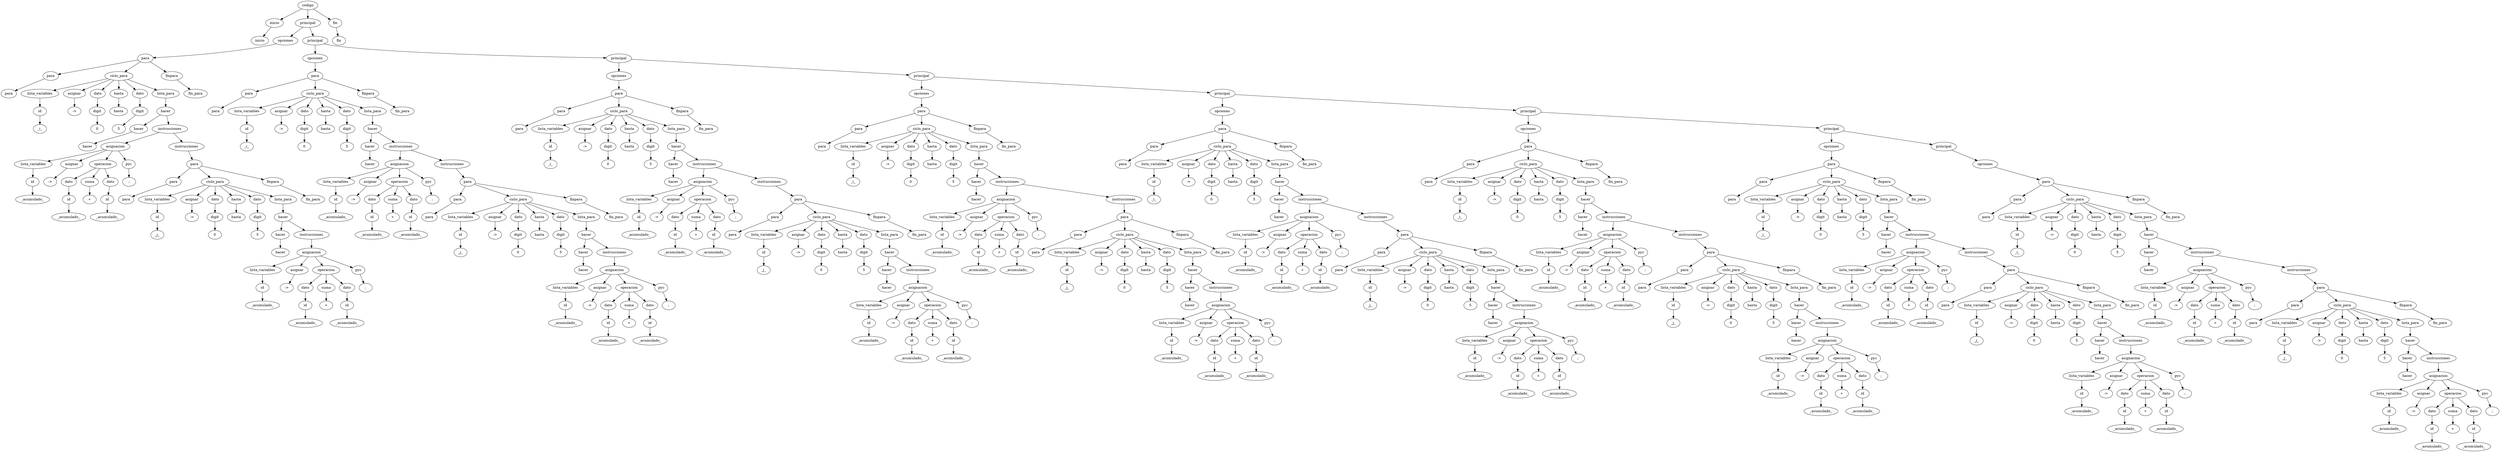 Digraph Arbol_Sintactico{

node0[label = "codigo"];
node0 -> node00
node00[label = "inicio"];
node00c[label = "inicio"];
node00 -> node00c
node0 -> node01
node01[label = "principal"];
node01 -> node010
node010[label = "opciones"];
node010 -> node0100
node0100[label = "para"];
node0100 -> node01000
node01000[label = "para"];
node01000c[label = "para"];
node01000 -> node01000c
node0100 -> node01001
node01001[label = "ciclo_para"];
node01001 -> node010010
node010010[label = "lista_variables"];
node010010 -> node0100100
node0100100[label = "id"];
node0100100c[label = "_i_"];
node0100100 -> node0100100c
node01001 -> node010011
node010011[label = "asignar"];
node010011c[label = "->"];
node010011 -> node010011c
node01001 -> node010012
node010012[label = "dato"];
node010012 -> node0100120
node0100120[label = "digit"];
node0100120c[label = "0"];
node0100120 -> node0100120c
node01001 -> node010013
node010013[label = "hasta"];
node010013c[label = "hasta"];
node010013 -> node010013c
node01001 -> node010014
node010014[label = "dato"];
node010014 -> node0100140
node0100140[label = "digit"];
node0100140c[label = "5"];
node0100140 -> node0100140c
node01001 -> node010015
node010015[label = "lista_para"];
node010015 -> node0100150
node0100150[label = "hacer"];
node0100150 -> node01001500
node01001500[label = "hacer"];
node01001500c[label = "hacer"];
node01001500 -> node01001500c
node0100150 -> node01001501
node01001501[label = "instrucciones"];
node01001501 -> node010015010
node010015010[label = "asignacion"];
node010015010 -> node0100150100
node0100150100[label = "lista_variables"];
node0100150100 -> node01001501000
node01001501000[label = "id"];
node01001501000c[label = "_acumulado_"];
node01001501000 -> node01001501000c
node010015010 -> node0100150101
node0100150101[label = "asignar"];
node0100150101c[label = "->"];
node0100150101 -> node0100150101c
node010015010 -> node0100150102
node0100150102[label = "operacion"];
node0100150102 -> node01001501020
node01001501020[label = "dato"];
node01001501020 -> node010015010200
node010015010200[label = "id"];
node010015010200c[label = "_acumulado_"];
node010015010200 -> node010015010200c
node0100150102 -> node01001501021
node01001501021[label = "suma"];
node01001501021c[label = "+"];
node01001501021 -> node01001501021c
node0100150102 -> node01001501022
node01001501022[label = "dato"];
node01001501022 -> node010015010220
node010015010220[label = "id"];
node010015010220c[label = "_acumulado_"];
node010015010220 -> node010015010220c
node010015010 -> node0100150103
node0100150103[label = "pyc"];
node0100150103c[label = ";"];
node0100150103 -> node0100150103c
node01001501 -> node010015011
node010015011[label = "instrucciones"];
node010015011 -> node0100150110
node0100150110[label = "para"];
node0100150110 -> node01001501100
node01001501100[label = "para"];
node01001501100c[label = "para"];
node01001501100 -> node01001501100c
node0100150110 -> node01001501101
node01001501101[label = "ciclo_para"];
node01001501101 -> node010015011010
node010015011010[label = "lista_variables"];
node010015011010 -> node0100150110100
node0100150110100[label = "id"];
node0100150110100c[label = "_j_"];
node0100150110100 -> node0100150110100c
node01001501101 -> node010015011011
node010015011011[label = "asignar"];
node010015011011c[label = "->"];
node010015011011 -> node010015011011c
node01001501101 -> node010015011012
node010015011012[label = "dato"];
node010015011012 -> node0100150110120
node0100150110120[label = "digit"];
node0100150110120c[label = "0"];
node0100150110120 -> node0100150110120c
node01001501101 -> node010015011013
node010015011013[label = "hasta"];
node010015011013c[label = "hasta"];
node010015011013 -> node010015011013c
node01001501101 -> node010015011014
node010015011014[label = "dato"];
node010015011014 -> node0100150110140
node0100150110140[label = "digit"];
node0100150110140c[label = "5"];
node0100150110140 -> node0100150110140c
node01001501101 -> node010015011015
node010015011015[label = "lista_para"];
node010015011015 -> node0100150110150
node0100150110150[label = "hacer"];
node0100150110150 -> node01001501101500
node01001501101500[label = "hacer"];
node01001501101500c[label = "hacer"];
node01001501101500 -> node01001501101500c
node0100150110150 -> node01001501101501
node01001501101501[label = "instrucciones"];
node01001501101501 -> node010015011015010
node010015011015010[label = "asignacion"];
node010015011015010 -> node0100150110150100
node0100150110150100[label = "lista_variables"];
node0100150110150100 -> node01001501101501000
node01001501101501000[label = "id"];
node01001501101501000c[label = "_acumulado_"];
node01001501101501000 -> node01001501101501000c
node010015011015010 -> node0100150110150101
node0100150110150101[label = "asignar"];
node0100150110150101c[label = "->"];
node0100150110150101 -> node0100150110150101c
node010015011015010 -> node0100150110150102
node0100150110150102[label = "operacion"];
node0100150110150102 -> node01001501101501020
node01001501101501020[label = "dato"];
node01001501101501020 -> node010015011015010200
node010015011015010200[label = "id"];
node010015011015010200c[label = "_acumulado_"];
node010015011015010200 -> node010015011015010200c
node0100150110150102 -> node01001501101501021
node01001501101501021[label = "suma"];
node01001501101501021c[label = "+"];
node01001501101501021 -> node01001501101501021c
node0100150110150102 -> node01001501101501022
node01001501101501022[label = "dato"];
node01001501101501022 -> node010015011015010220
node010015011015010220[label = "id"];
node010015011015010220c[label = "_acumulado_"];
node010015011015010220 -> node010015011015010220c
node010015011015010 -> node0100150110150103
node0100150110150103[label = "pyc"];
node0100150110150103c[label = ";"];
node0100150110150103 -> node0100150110150103c
node0100150110 -> node01001501102
node01001501102[label = "finpara"];
node01001501102c[label = "fin_para"];
node01001501102 -> node01001501102c
node0100 -> node01002
node01002[label = "finpara"];
node01002c[label = "fin_para"];
node01002 -> node01002c
node01 -> node011
node011[label = "principal"];
node011 -> node0110
node0110[label = "opciones"];
node0110 -> node01100
node01100[label = "para"];
node01100 -> node011000
node011000[label = "para"];
node011000c[label = "para"];
node011000 -> node011000c
node01100 -> node011001
node011001[label = "ciclo_para"];
node011001 -> node0110010
node0110010[label = "lista_variables"];
node0110010 -> node01100100
node01100100[label = "id"];
node01100100c[label = "_i_"];
node01100100 -> node01100100c
node011001 -> node0110011
node0110011[label = "asignar"];
node0110011c[label = "->"];
node0110011 -> node0110011c
node011001 -> node0110012
node0110012[label = "dato"];
node0110012 -> node01100120
node01100120[label = "digit"];
node01100120c[label = "0"];
node01100120 -> node01100120c
node011001 -> node0110013
node0110013[label = "hasta"];
node0110013c[label = "hasta"];
node0110013 -> node0110013c
node011001 -> node0110014
node0110014[label = "dato"];
node0110014 -> node01100140
node01100140[label = "digit"];
node01100140c[label = "5"];
node01100140 -> node01100140c
node011001 -> node0110015
node0110015[label = "lista_para"];
node0110015 -> node01100150
node01100150[label = "hacer"];
node01100150 -> node011001500
node011001500[label = "hacer"];
node011001500c[label = "hacer"];
node011001500 -> node011001500c
node01100150 -> node011001501
node011001501[label = "instrucciones"];
node011001501 -> node0110015010
node0110015010[label = "asignacion"];
node0110015010 -> node01100150100
node01100150100[label = "lista_variables"];
node01100150100 -> node011001501000
node011001501000[label = "id"];
node011001501000c[label = "_acumulado_"];
node011001501000 -> node011001501000c
node0110015010 -> node01100150101
node01100150101[label = "asignar"];
node01100150101c[label = "->"];
node01100150101 -> node01100150101c
node0110015010 -> node01100150102
node01100150102[label = "operacion"];
node01100150102 -> node011001501020
node011001501020[label = "dato"];
node011001501020 -> node0110015010200
node0110015010200[label = "id"];
node0110015010200c[label = "_acumulado_"];
node0110015010200 -> node0110015010200c
node01100150102 -> node011001501021
node011001501021[label = "suma"];
node011001501021c[label = "+"];
node011001501021 -> node011001501021c
node01100150102 -> node011001501022
node011001501022[label = "dato"];
node011001501022 -> node0110015010220
node0110015010220[label = "id"];
node0110015010220c[label = "_acumulado_"];
node0110015010220 -> node0110015010220c
node0110015010 -> node01100150103
node01100150103[label = "pyc"];
node01100150103c[label = ";"];
node01100150103 -> node01100150103c
node011001501 -> node0110015011
node0110015011[label = "instrucciones"];
node0110015011 -> node01100150110
node01100150110[label = "para"];
node01100150110 -> node011001501100
node011001501100[label = "para"];
node011001501100c[label = "para"];
node011001501100 -> node011001501100c
node01100150110 -> node011001501101
node011001501101[label = "ciclo_para"];
node011001501101 -> node0110015011010
node0110015011010[label = "lista_variables"];
node0110015011010 -> node01100150110100
node01100150110100[label = "id"];
node01100150110100c[label = "_j_"];
node01100150110100 -> node01100150110100c
node011001501101 -> node0110015011011
node0110015011011[label = "asignar"];
node0110015011011c[label = "->"];
node0110015011011 -> node0110015011011c
node011001501101 -> node0110015011012
node0110015011012[label = "dato"];
node0110015011012 -> node01100150110120
node01100150110120[label = "digit"];
node01100150110120c[label = "0"];
node01100150110120 -> node01100150110120c
node011001501101 -> node0110015011013
node0110015011013[label = "hasta"];
node0110015011013c[label = "hasta"];
node0110015011013 -> node0110015011013c
node011001501101 -> node0110015011014
node0110015011014[label = "dato"];
node0110015011014 -> node01100150110140
node01100150110140[label = "digit"];
node01100150110140c[label = "5"];
node01100150110140 -> node01100150110140c
node011001501101 -> node0110015011015
node0110015011015[label = "lista_para"];
node0110015011015 -> node01100150110150
node01100150110150[label = "hacer"];
node01100150110150 -> node011001501101500
node011001501101500[label = "hacer"];
node011001501101500c[label = "hacer"];
node011001501101500 -> node011001501101500c
node01100150110150 -> node011001501101501
node011001501101501[label = "instrucciones"];
node011001501101501 -> node0110015011015010
node0110015011015010[label = "asignacion"];
node0110015011015010 -> node01100150110150100
node01100150110150100[label = "lista_variables"];
node01100150110150100 -> node011001501101501000
node011001501101501000[label = "id"];
node011001501101501000c[label = "_acumulado_"];
node011001501101501000 -> node011001501101501000c
node0110015011015010 -> node01100150110150101
node01100150110150101[label = "asignar"];
node01100150110150101c[label = "->"];
node01100150110150101 -> node01100150110150101c
node0110015011015010 -> node01100150110150102
node01100150110150102[label = "operacion"];
node01100150110150102 -> node011001501101501020
node011001501101501020[label = "dato"];
node011001501101501020 -> node0110015011015010200
node0110015011015010200[label = "id"];
node0110015011015010200c[label = "_acumulado_"];
node0110015011015010200 -> node0110015011015010200c
node01100150110150102 -> node011001501101501021
node011001501101501021[label = "suma"];
node011001501101501021c[label = "+"];
node011001501101501021 -> node011001501101501021c
node01100150110150102 -> node011001501101501022
node011001501101501022[label = "dato"];
node011001501101501022 -> node0110015011015010220
node0110015011015010220[label = "id"];
node0110015011015010220c[label = "_acumulado_"];
node0110015011015010220 -> node0110015011015010220c
node0110015011015010 -> node01100150110150103
node01100150110150103[label = "pyc"];
node01100150110150103c[label = ";"];
node01100150110150103 -> node01100150110150103c
node01100150110 -> node011001501102
node011001501102[label = "finpara"];
node011001501102c[label = "fin_para"];
node011001501102 -> node011001501102c
node01100 -> node011002
node011002[label = "finpara"];
node011002c[label = "fin_para"];
node011002 -> node011002c
node011 -> node0111
node0111[label = "principal"];
node0111 -> node01110
node01110[label = "opciones"];
node01110 -> node011100
node011100[label = "para"];
node011100 -> node0111000
node0111000[label = "para"];
node0111000c[label = "para"];
node0111000 -> node0111000c
node011100 -> node0111001
node0111001[label = "ciclo_para"];
node0111001 -> node01110010
node01110010[label = "lista_variables"];
node01110010 -> node011100100
node011100100[label = "id"];
node011100100c[label = "_i_"];
node011100100 -> node011100100c
node0111001 -> node01110011
node01110011[label = "asignar"];
node01110011c[label = "->"];
node01110011 -> node01110011c
node0111001 -> node01110012
node01110012[label = "dato"];
node01110012 -> node011100120
node011100120[label = "digit"];
node011100120c[label = "0"];
node011100120 -> node011100120c
node0111001 -> node01110013
node01110013[label = "hasta"];
node01110013c[label = "hasta"];
node01110013 -> node01110013c
node0111001 -> node01110014
node01110014[label = "dato"];
node01110014 -> node011100140
node011100140[label = "digit"];
node011100140c[label = "5"];
node011100140 -> node011100140c
node0111001 -> node01110015
node01110015[label = "lista_para"];
node01110015 -> node011100150
node011100150[label = "hacer"];
node011100150 -> node0111001500
node0111001500[label = "hacer"];
node0111001500c[label = "hacer"];
node0111001500 -> node0111001500c
node011100150 -> node0111001501
node0111001501[label = "instrucciones"];
node0111001501 -> node01110015010
node01110015010[label = "asignacion"];
node01110015010 -> node011100150100
node011100150100[label = "lista_variables"];
node011100150100 -> node0111001501000
node0111001501000[label = "id"];
node0111001501000c[label = "_acumulado_"];
node0111001501000 -> node0111001501000c
node01110015010 -> node011100150101
node011100150101[label = "asignar"];
node011100150101c[label = "->"];
node011100150101 -> node011100150101c
node01110015010 -> node011100150102
node011100150102[label = "operacion"];
node011100150102 -> node0111001501020
node0111001501020[label = "dato"];
node0111001501020 -> node01110015010200
node01110015010200[label = "id"];
node01110015010200c[label = "_acumulado_"];
node01110015010200 -> node01110015010200c
node011100150102 -> node0111001501021
node0111001501021[label = "suma"];
node0111001501021c[label = "+"];
node0111001501021 -> node0111001501021c
node011100150102 -> node0111001501022
node0111001501022[label = "dato"];
node0111001501022 -> node01110015010220
node01110015010220[label = "id"];
node01110015010220c[label = "_acumulado_"];
node01110015010220 -> node01110015010220c
node01110015010 -> node011100150103
node011100150103[label = "pyc"];
node011100150103c[label = ";"];
node011100150103 -> node011100150103c
node0111001501 -> node01110015011
node01110015011[label = "instrucciones"];
node01110015011 -> node011100150110
node011100150110[label = "para"];
node011100150110 -> node0111001501100
node0111001501100[label = "para"];
node0111001501100c[label = "para"];
node0111001501100 -> node0111001501100c
node011100150110 -> node0111001501101
node0111001501101[label = "ciclo_para"];
node0111001501101 -> node01110015011010
node01110015011010[label = "lista_variables"];
node01110015011010 -> node011100150110100
node011100150110100[label = "id"];
node011100150110100c[label = "_j_"];
node011100150110100 -> node011100150110100c
node0111001501101 -> node01110015011011
node01110015011011[label = "asignar"];
node01110015011011c[label = "->"];
node01110015011011 -> node01110015011011c
node0111001501101 -> node01110015011012
node01110015011012[label = "dato"];
node01110015011012 -> node011100150110120
node011100150110120[label = "digit"];
node011100150110120c[label = "0"];
node011100150110120 -> node011100150110120c
node0111001501101 -> node01110015011013
node01110015011013[label = "hasta"];
node01110015011013c[label = "hasta"];
node01110015011013 -> node01110015011013c
node0111001501101 -> node01110015011014
node01110015011014[label = "dato"];
node01110015011014 -> node011100150110140
node011100150110140[label = "digit"];
node011100150110140c[label = "5"];
node011100150110140 -> node011100150110140c
node0111001501101 -> node01110015011015
node01110015011015[label = "lista_para"];
node01110015011015 -> node011100150110150
node011100150110150[label = "hacer"];
node011100150110150 -> node0111001501101500
node0111001501101500[label = "hacer"];
node0111001501101500c[label = "hacer"];
node0111001501101500 -> node0111001501101500c
node011100150110150 -> node0111001501101501
node0111001501101501[label = "instrucciones"];
node0111001501101501 -> node01110015011015010
node01110015011015010[label = "asignacion"];
node01110015011015010 -> node011100150110150100
node011100150110150100[label = "lista_variables"];
node011100150110150100 -> node0111001501101501000
node0111001501101501000[label = "id"];
node0111001501101501000c[label = "_acumulado_"];
node0111001501101501000 -> node0111001501101501000c
node01110015011015010 -> node011100150110150101
node011100150110150101[label = "asignar"];
node011100150110150101c[label = "->"];
node011100150110150101 -> node011100150110150101c
node01110015011015010 -> node011100150110150102
node011100150110150102[label = "operacion"];
node011100150110150102 -> node0111001501101501020
node0111001501101501020[label = "dato"];
node0111001501101501020 -> node01110015011015010200
node01110015011015010200[label = "id"];
node01110015011015010200c[label = "_acumulado_"];
node01110015011015010200 -> node01110015011015010200c
node011100150110150102 -> node0111001501101501021
node0111001501101501021[label = "suma"];
node0111001501101501021c[label = "+"];
node0111001501101501021 -> node0111001501101501021c
node011100150110150102 -> node0111001501101501022
node0111001501101501022[label = "dato"];
node0111001501101501022 -> node01110015011015010220
node01110015011015010220[label = "id"];
node01110015011015010220c[label = "_acumulado_"];
node01110015011015010220 -> node01110015011015010220c
node01110015011015010 -> node011100150110150103
node011100150110150103[label = "pyc"];
node011100150110150103c[label = ";"];
node011100150110150103 -> node011100150110150103c
node011100150110 -> node0111001501102
node0111001501102[label = "finpara"];
node0111001501102c[label = "fin_para"];
node0111001501102 -> node0111001501102c
node011100 -> node0111002
node0111002[label = "finpara"];
node0111002c[label = "fin_para"];
node0111002 -> node0111002c
node0111 -> node01111
node01111[label = "principal"];
node01111 -> node011110
node011110[label = "opciones"];
node011110 -> node0111100
node0111100[label = "para"];
node0111100 -> node01111000
node01111000[label = "para"];
node01111000c[label = "para"];
node01111000 -> node01111000c
node0111100 -> node01111001
node01111001[label = "ciclo_para"];
node01111001 -> node011110010
node011110010[label = "lista_variables"];
node011110010 -> node0111100100
node0111100100[label = "id"];
node0111100100c[label = "_i_"];
node0111100100 -> node0111100100c
node01111001 -> node011110011
node011110011[label = "asignar"];
node011110011c[label = "->"];
node011110011 -> node011110011c
node01111001 -> node011110012
node011110012[label = "dato"];
node011110012 -> node0111100120
node0111100120[label = "digit"];
node0111100120c[label = "0"];
node0111100120 -> node0111100120c
node01111001 -> node011110013
node011110013[label = "hasta"];
node011110013c[label = "hasta"];
node011110013 -> node011110013c
node01111001 -> node011110014
node011110014[label = "dato"];
node011110014 -> node0111100140
node0111100140[label = "digit"];
node0111100140c[label = "5"];
node0111100140 -> node0111100140c
node01111001 -> node011110015
node011110015[label = "lista_para"];
node011110015 -> node0111100150
node0111100150[label = "hacer"];
node0111100150 -> node01111001500
node01111001500[label = "hacer"];
node01111001500c[label = "hacer"];
node01111001500 -> node01111001500c
node0111100150 -> node01111001501
node01111001501[label = "instrucciones"];
node01111001501 -> node011110015010
node011110015010[label = "asignacion"];
node011110015010 -> node0111100150100
node0111100150100[label = "lista_variables"];
node0111100150100 -> node01111001501000
node01111001501000[label = "id"];
node01111001501000c[label = "_acumulado_"];
node01111001501000 -> node01111001501000c
node011110015010 -> node0111100150101
node0111100150101[label = "asignar"];
node0111100150101c[label = "->"];
node0111100150101 -> node0111100150101c
node011110015010 -> node0111100150102
node0111100150102[label = "operacion"];
node0111100150102 -> node01111001501020
node01111001501020[label = "dato"];
node01111001501020 -> node011110015010200
node011110015010200[label = "id"];
node011110015010200c[label = "_acumulado_"];
node011110015010200 -> node011110015010200c
node0111100150102 -> node01111001501021
node01111001501021[label = "suma"];
node01111001501021c[label = "+"];
node01111001501021 -> node01111001501021c
node0111100150102 -> node01111001501022
node01111001501022[label = "dato"];
node01111001501022 -> node011110015010220
node011110015010220[label = "id"];
node011110015010220c[label = "_acumulado_"];
node011110015010220 -> node011110015010220c
node011110015010 -> node0111100150103
node0111100150103[label = "pyc"];
node0111100150103c[label = ";"];
node0111100150103 -> node0111100150103c
node01111001501 -> node011110015011
node011110015011[label = "instrucciones"];
node011110015011 -> node0111100150110
node0111100150110[label = "para"];
node0111100150110 -> node01111001501100
node01111001501100[label = "para"];
node01111001501100c[label = "para"];
node01111001501100 -> node01111001501100c
node0111100150110 -> node01111001501101
node01111001501101[label = "ciclo_para"];
node01111001501101 -> node011110015011010
node011110015011010[label = "lista_variables"];
node011110015011010 -> node0111100150110100
node0111100150110100[label = "id"];
node0111100150110100c[label = "_j_"];
node0111100150110100 -> node0111100150110100c
node01111001501101 -> node011110015011011
node011110015011011[label = "asignar"];
node011110015011011c[label = "->"];
node011110015011011 -> node011110015011011c
node01111001501101 -> node011110015011012
node011110015011012[label = "dato"];
node011110015011012 -> node0111100150110120
node0111100150110120[label = "digit"];
node0111100150110120c[label = "0"];
node0111100150110120 -> node0111100150110120c
node01111001501101 -> node011110015011013
node011110015011013[label = "hasta"];
node011110015011013c[label = "hasta"];
node011110015011013 -> node011110015011013c
node01111001501101 -> node011110015011014
node011110015011014[label = "dato"];
node011110015011014 -> node0111100150110140
node0111100150110140[label = "digit"];
node0111100150110140c[label = "5"];
node0111100150110140 -> node0111100150110140c
node01111001501101 -> node011110015011015
node011110015011015[label = "lista_para"];
node011110015011015 -> node0111100150110150
node0111100150110150[label = "hacer"];
node0111100150110150 -> node01111001501101500
node01111001501101500[label = "hacer"];
node01111001501101500c[label = "hacer"];
node01111001501101500 -> node01111001501101500c
node0111100150110150 -> node01111001501101501
node01111001501101501[label = "instrucciones"];
node01111001501101501 -> node011110015011015010
node011110015011015010[label = "asignacion"];
node011110015011015010 -> node0111100150110150100
node0111100150110150100[label = "lista_variables"];
node0111100150110150100 -> node01111001501101501000
node01111001501101501000[label = "id"];
node01111001501101501000c[label = "_acumulado_"];
node01111001501101501000 -> node01111001501101501000c
node011110015011015010 -> node0111100150110150101
node0111100150110150101[label = "asignar"];
node0111100150110150101c[label = "->"];
node0111100150110150101 -> node0111100150110150101c
node011110015011015010 -> node0111100150110150102
node0111100150110150102[label = "operacion"];
node0111100150110150102 -> node01111001501101501020
node01111001501101501020[label = "dato"];
node01111001501101501020 -> node011110015011015010200
node011110015011015010200[label = "id"];
node011110015011015010200c[label = "_acumulado_"];
node011110015011015010200 -> node011110015011015010200c
node0111100150110150102 -> node01111001501101501021
node01111001501101501021[label = "suma"];
node01111001501101501021c[label = "+"];
node01111001501101501021 -> node01111001501101501021c
node0111100150110150102 -> node01111001501101501022
node01111001501101501022[label = "dato"];
node01111001501101501022 -> node011110015011015010220
node011110015011015010220[label = "id"];
node011110015011015010220c[label = "_acumulado_"];
node011110015011015010220 -> node011110015011015010220c
node011110015011015010 -> node0111100150110150103
node0111100150110150103[label = "pyc"];
node0111100150110150103c[label = ";"];
node0111100150110150103 -> node0111100150110150103c
node0111100150110 -> node01111001501102
node01111001501102[label = "finpara"];
node01111001501102c[label = "fin_para"];
node01111001501102 -> node01111001501102c
node0111100 -> node01111002
node01111002[label = "finpara"];
node01111002c[label = "fin_para"];
node01111002 -> node01111002c
node01111 -> node011111
node011111[label = "principal"];
node011111 -> node0111110
node0111110[label = "opciones"];
node0111110 -> node01111100
node01111100[label = "para"];
node01111100 -> node011111000
node011111000[label = "para"];
node011111000c[label = "para"];
node011111000 -> node011111000c
node01111100 -> node011111001
node011111001[label = "ciclo_para"];
node011111001 -> node0111110010
node0111110010[label = "lista_variables"];
node0111110010 -> node01111100100
node01111100100[label = "id"];
node01111100100c[label = "_i_"];
node01111100100 -> node01111100100c
node011111001 -> node0111110011
node0111110011[label = "asignar"];
node0111110011c[label = "->"];
node0111110011 -> node0111110011c
node011111001 -> node0111110012
node0111110012[label = "dato"];
node0111110012 -> node01111100120
node01111100120[label = "digit"];
node01111100120c[label = "0"];
node01111100120 -> node01111100120c
node011111001 -> node0111110013
node0111110013[label = "hasta"];
node0111110013c[label = "hasta"];
node0111110013 -> node0111110013c
node011111001 -> node0111110014
node0111110014[label = "dato"];
node0111110014 -> node01111100140
node01111100140[label = "digit"];
node01111100140c[label = "5"];
node01111100140 -> node01111100140c
node011111001 -> node0111110015
node0111110015[label = "lista_para"];
node0111110015 -> node01111100150
node01111100150[label = "hacer"];
node01111100150 -> node011111001500
node011111001500[label = "hacer"];
node011111001500c[label = "hacer"];
node011111001500 -> node011111001500c
node01111100150 -> node011111001501
node011111001501[label = "instrucciones"];
node011111001501 -> node0111110015010
node0111110015010[label = "asignacion"];
node0111110015010 -> node01111100150100
node01111100150100[label = "lista_variables"];
node01111100150100 -> node011111001501000
node011111001501000[label = "id"];
node011111001501000c[label = "_acumulado_"];
node011111001501000 -> node011111001501000c
node0111110015010 -> node01111100150101
node01111100150101[label = "asignar"];
node01111100150101c[label = "->"];
node01111100150101 -> node01111100150101c
node0111110015010 -> node01111100150102
node01111100150102[label = "operacion"];
node01111100150102 -> node011111001501020
node011111001501020[label = "dato"];
node011111001501020 -> node0111110015010200
node0111110015010200[label = "id"];
node0111110015010200c[label = "_acumulado_"];
node0111110015010200 -> node0111110015010200c
node01111100150102 -> node011111001501021
node011111001501021[label = "suma"];
node011111001501021c[label = "+"];
node011111001501021 -> node011111001501021c
node01111100150102 -> node011111001501022
node011111001501022[label = "dato"];
node011111001501022 -> node0111110015010220
node0111110015010220[label = "id"];
node0111110015010220c[label = "_acumulado_"];
node0111110015010220 -> node0111110015010220c
node0111110015010 -> node01111100150103
node01111100150103[label = "pyc"];
node01111100150103c[label = ";"];
node01111100150103 -> node01111100150103c
node011111001501 -> node0111110015011
node0111110015011[label = "instrucciones"];
node0111110015011 -> node01111100150110
node01111100150110[label = "para"];
node01111100150110 -> node011111001501100
node011111001501100[label = "para"];
node011111001501100c[label = "para"];
node011111001501100 -> node011111001501100c
node01111100150110 -> node011111001501101
node011111001501101[label = "ciclo_para"];
node011111001501101 -> node0111110015011010
node0111110015011010[label = "lista_variables"];
node0111110015011010 -> node01111100150110100
node01111100150110100[label = "id"];
node01111100150110100c[label = "_j_"];
node01111100150110100 -> node01111100150110100c
node011111001501101 -> node0111110015011011
node0111110015011011[label = "asignar"];
node0111110015011011c[label = "->"];
node0111110015011011 -> node0111110015011011c
node011111001501101 -> node0111110015011012
node0111110015011012[label = "dato"];
node0111110015011012 -> node01111100150110120
node01111100150110120[label = "digit"];
node01111100150110120c[label = "0"];
node01111100150110120 -> node01111100150110120c
node011111001501101 -> node0111110015011013
node0111110015011013[label = "hasta"];
node0111110015011013c[label = "hasta"];
node0111110015011013 -> node0111110015011013c
node011111001501101 -> node0111110015011014
node0111110015011014[label = "dato"];
node0111110015011014 -> node01111100150110140
node01111100150110140[label = "digit"];
node01111100150110140c[label = "5"];
node01111100150110140 -> node01111100150110140c
node011111001501101 -> node0111110015011015
node0111110015011015[label = "lista_para"];
node0111110015011015 -> node01111100150110150
node01111100150110150[label = "hacer"];
node01111100150110150 -> node011111001501101500
node011111001501101500[label = "hacer"];
node011111001501101500c[label = "hacer"];
node011111001501101500 -> node011111001501101500c
node01111100150110150 -> node011111001501101501
node011111001501101501[label = "instrucciones"];
node011111001501101501 -> node0111110015011015010
node0111110015011015010[label = "asignacion"];
node0111110015011015010 -> node01111100150110150100
node01111100150110150100[label = "lista_variables"];
node01111100150110150100 -> node011111001501101501000
node011111001501101501000[label = "id"];
node011111001501101501000c[label = "_acumulado_"];
node011111001501101501000 -> node011111001501101501000c
node0111110015011015010 -> node01111100150110150101
node01111100150110150101[label = "asignar"];
node01111100150110150101c[label = "->"];
node01111100150110150101 -> node01111100150110150101c
node0111110015011015010 -> node01111100150110150102
node01111100150110150102[label = "operacion"];
node01111100150110150102 -> node011111001501101501020
node011111001501101501020[label = "dato"];
node011111001501101501020 -> node0111110015011015010200
node0111110015011015010200[label = "id"];
node0111110015011015010200c[label = "_acumulado_"];
node0111110015011015010200 -> node0111110015011015010200c
node01111100150110150102 -> node011111001501101501021
node011111001501101501021[label = "suma"];
node011111001501101501021c[label = "+"];
node011111001501101501021 -> node011111001501101501021c
node01111100150110150102 -> node011111001501101501022
node011111001501101501022[label = "dato"];
node011111001501101501022 -> node0111110015011015010220
node0111110015011015010220[label = "id"];
node0111110015011015010220c[label = "_acumulado_"];
node0111110015011015010220 -> node0111110015011015010220c
node0111110015011015010 -> node01111100150110150103
node01111100150110150103[label = "pyc"];
node01111100150110150103c[label = ";"];
node01111100150110150103 -> node01111100150110150103c
node01111100150110 -> node011111001501102
node011111001501102[label = "finpara"];
node011111001501102c[label = "fin_para"];
node011111001501102 -> node011111001501102c
node01111100 -> node011111002
node011111002[label = "finpara"];
node011111002c[label = "fin_para"];
node011111002 -> node011111002c
node011111 -> node0111111
node0111111[label = "principal"];
node0111111 -> node01111110
node01111110[label = "opciones"];
node01111110 -> node011111100
node011111100[label = "para"];
node011111100 -> node0111111000
node0111111000[label = "para"];
node0111111000c[label = "para"];
node0111111000 -> node0111111000c
node011111100 -> node0111111001
node0111111001[label = "ciclo_para"];
node0111111001 -> node01111110010
node01111110010[label = "lista_variables"];
node01111110010 -> node011111100100
node011111100100[label = "id"];
node011111100100c[label = "_i_"];
node011111100100 -> node011111100100c
node0111111001 -> node01111110011
node01111110011[label = "asignar"];
node01111110011c[label = "->"];
node01111110011 -> node01111110011c
node0111111001 -> node01111110012
node01111110012[label = "dato"];
node01111110012 -> node011111100120
node011111100120[label = "digit"];
node011111100120c[label = "0"];
node011111100120 -> node011111100120c
node0111111001 -> node01111110013
node01111110013[label = "hasta"];
node01111110013c[label = "hasta"];
node01111110013 -> node01111110013c
node0111111001 -> node01111110014
node01111110014[label = "dato"];
node01111110014 -> node011111100140
node011111100140[label = "digit"];
node011111100140c[label = "5"];
node011111100140 -> node011111100140c
node0111111001 -> node01111110015
node01111110015[label = "lista_para"];
node01111110015 -> node011111100150
node011111100150[label = "hacer"];
node011111100150 -> node0111111001500
node0111111001500[label = "hacer"];
node0111111001500c[label = "hacer"];
node0111111001500 -> node0111111001500c
node011111100150 -> node0111111001501
node0111111001501[label = "instrucciones"];
node0111111001501 -> node01111110015010
node01111110015010[label = "asignacion"];
node01111110015010 -> node011111100150100
node011111100150100[label = "lista_variables"];
node011111100150100 -> node0111111001501000
node0111111001501000[label = "id"];
node0111111001501000c[label = "_acumulado_"];
node0111111001501000 -> node0111111001501000c
node01111110015010 -> node011111100150101
node011111100150101[label = "asignar"];
node011111100150101c[label = "->"];
node011111100150101 -> node011111100150101c
node01111110015010 -> node011111100150102
node011111100150102[label = "operacion"];
node011111100150102 -> node0111111001501020
node0111111001501020[label = "dato"];
node0111111001501020 -> node01111110015010200
node01111110015010200[label = "id"];
node01111110015010200c[label = "_acumulado_"];
node01111110015010200 -> node01111110015010200c
node011111100150102 -> node0111111001501021
node0111111001501021[label = "suma"];
node0111111001501021c[label = "+"];
node0111111001501021 -> node0111111001501021c
node011111100150102 -> node0111111001501022
node0111111001501022[label = "dato"];
node0111111001501022 -> node01111110015010220
node01111110015010220[label = "id"];
node01111110015010220c[label = "_acumulado_"];
node01111110015010220 -> node01111110015010220c
node01111110015010 -> node011111100150103
node011111100150103[label = "pyc"];
node011111100150103c[label = ";"];
node011111100150103 -> node011111100150103c
node0111111001501 -> node01111110015011
node01111110015011[label = "instrucciones"];
node01111110015011 -> node011111100150110
node011111100150110[label = "para"];
node011111100150110 -> node0111111001501100
node0111111001501100[label = "para"];
node0111111001501100c[label = "para"];
node0111111001501100 -> node0111111001501100c
node011111100150110 -> node0111111001501101
node0111111001501101[label = "ciclo_para"];
node0111111001501101 -> node01111110015011010
node01111110015011010[label = "lista_variables"];
node01111110015011010 -> node011111100150110100
node011111100150110100[label = "id"];
node011111100150110100c[label = "_j_"];
node011111100150110100 -> node011111100150110100c
node0111111001501101 -> node01111110015011011
node01111110015011011[label = "asignar"];
node01111110015011011c[label = "->"];
node01111110015011011 -> node01111110015011011c
node0111111001501101 -> node01111110015011012
node01111110015011012[label = "dato"];
node01111110015011012 -> node011111100150110120
node011111100150110120[label = "digit"];
node011111100150110120c[label = "0"];
node011111100150110120 -> node011111100150110120c
node0111111001501101 -> node01111110015011013
node01111110015011013[label = "hasta"];
node01111110015011013c[label = "hasta"];
node01111110015011013 -> node01111110015011013c
node0111111001501101 -> node01111110015011014
node01111110015011014[label = "dato"];
node01111110015011014 -> node011111100150110140
node011111100150110140[label = "digit"];
node011111100150110140c[label = "5"];
node011111100150110140 -> node011111100150110140c
node0111111001501101 -> node01111110015011015
node01111110015011015[label = "lista_para"];
node01111110015011015 -> node011111100150110150
node011111100150110150[label = "hacer"];
node011111100150110150 -> node0111111001501101500
node0111111001501101500[label = "hacer"];
node0111111001501101500c[label = "hacer"];
node0111111001501101500 -> node0111111001501101500c
node011111100150110150 -> node0111111001501101501
node0111111001501101501[label = "instrucciones"];
node0111111001501101501 -> node01111110015011015010
node01111110015011015010[label = "asignacion"];
node01111110015011015010 -> node011111100150110150100
node011111100150110150100[label = "lista_variables"];
node011111100150110150100 -> node0111111001501101501000
node0111111001501101501000[label = "id"];
node0111111001501101501000c[label = "_acumulado_"];
node0111111001501101501000 -> node0111111001501101501000c
node01111110015011015010 -> node011111100150110150101
node011111100150110150101[label = "asignar"];
node011111100150110150101c[label = "->"];
node011111100150110150101 -> node011111100150110150101c
node01111110015011015010 -> node011111100150110150102
node011111100150110150102[label = "operacion"];
node011111100150110150102 -> node0111111001501101501020
node0111111001501101501020[label = "dato"];
node0111111001501101501020 -> node01111110015011015010200
node01111110015011015010200[label = "id"];
node01111110015011015010200c[label = "_acumulado_"];
node01111110015011015010200 -> node01111110015011015010200c
node011111100150110150102 -> node0111111001501101501021
node0111111001501101501021[label = "suma"];
node0111111001501101501021c[label = "+"];
node0111111001501101501021 -> node0111111001501101501021c
node011111100150110150102 -> node0111111001501101501022
node0111111001501101501022[label = "dato"];
node0111111001501101501022 -> node01111110015011015010220
node01111110015011015010220[label = "id"];
node01111110015011015010220c[label = "_acumulado_"];
node01111110015011015010220 -> node01111110015011015010220c
node01111110015011015010 -> node011111100150110150103
node011111100150110150103[label = "pyc"];
node011111100150110150103c[label = ";"];
node011111100150110150103 -> node011111100150110150103c
node011111100150110 -> node0111111001501102
node0111111001501102[label = "finpara"];
node0111111001501102c[label = "fin_para"];
node0111111001501102 -> node0111111001501102c
node011111100 -> node0111111002
node0111111002[label = "finpara"];
node0111111002c[label = "fin_para"];
node0111111002 -> node0111111002c
node0111111 -> node01111111
node01111111[label = "principal"];
node01111111 -> node011111110
node011111110[label = "opciones"];
node011111110 -> node0111111100
node0111111100[label = "para"];
node0111111100 -> node01111111000
node01111111000[label = "para"];
node01111111000c[label = "para"];
node01111111000 -> node01111111000c
node0111111100 -> node01111111001
node01111111001[label = "ciclo_para"];
node01111111001 -> node011111110010
node011111110010[label = "lista_variables"];
node011111110010 -> node0111111100100
node0111111100100[label = "id"];
node0111111100100c[label = "_i_"];
node0111111100100 -> node0111111100100c
node01111111001 -> node011111110011
node011111110011[label = "asignar"];
node011111110011c[label = "->"];
node011111110011 -> node011111110011c
node01111111001 -> node011111110012
node011111110012[label = "dato"];
node011111110012 -> node0111111100120
node0111111100120[label = "digit"];
node0111111100120c[label = "0"];
node0111111100120 -> node0111111100120c
node01111111001 -> node011111110013
node011111110013[label = "hasta"];
node011111110013c[label = "hasta"];
node011111110013 -> node011111110013c
node01111111001 -> node011111110014
node011111110014[label = "dato"];
node011111110014 -> node0111111100140
node0111111100140[label = "digit"];
node0111111100140c[label = "5"];
node0111111100140 -> node0111111100140c
node01111111001 -> node011111110015
node011111110015[label = "lista_para"];
node011111110015 -> node0111111100150
node0111111100150[label = "hacer"];
node0111111100150 -> node01111111001500
node01111111001500[label = "hacer"];
node01111111001500c[label = "hacer"];
node01111111001500 -> node01111111001500c
node0111111100150 -> node01111111001501
node01111111001501[label = "instrucciones"];
node01111111001501 -> node011111110015010
node011111110015010[label = "asignacion"];
node011111110015010 -> node0111111100150100
node0111111100150100[label = "lista_variables"];
node0111111100150100 -> node01111111001501000
node01111111001501000[label = "id"];
node01111111001501000c[label = "_acumulado_"];
node01111111001501000 -> node01111111001501000c
node011111110015010 -> node0111111100150101
node0111111100150101[label = "asignar"];
node0111111100150101c[label = "->"];
node0111111100150101 -> node0111111100150101c
node011111110015010 -> node0111111100150102
node0111111100150102[label = "operacion"];
node0111111100150102 -> node01111111001501020
node01111111001501020[label = "dato"];
node01111111001501020 -> node011111110015010200
node011111110015010200[label = "id"];
node011111110015010200c[label = "_acumulado_"];
node011111110015010200 -> node011111110015010200c
node0111111100150102 -> node01111111001501021
node01111111001501021[label = "suma"];
node01111111001501021c[label = "+"];
node01111111001501021 -> node01111111001501021c
node0111111100150102 -> node01111111001501022
node01111111001501022[label = "dato"];
node01111111001501022 -> node011111110015010220
node011111110015010220[label = "id"];
node011111110015010220c[label = "_acumulado_"];
node011111110015010220 -> node011111110015010220c
node011111110015010 -> node0111111100150103
node0111111100150103[label = "pyc"];
node0111111100150103c[label = ";"];
node0111111100150103 -> node0111111100150103c
node01111111001501 -> node011111110015011
node011111110015011[label = "instrucciones"];
node011111110015011 -> node0111111100150110
node0111111100150110[label = "para"];
node0111111100150110 -> node01111111001501100
node01111111001501100[label = "para"];
node01111111001501100c[label = "para"];
node01111111001501100 -> node01111111001501100c
node0111111100150110 -> node01111111001501101
node01111111001501101[label = "ciclo_para"];
node01111111001501101 -> node011111110015011010
node011111110015011010[label = "lista_variables"];
node011111110015011010 -> node0111111100150110100
node0111111100150110100[label = "id"];
node0111111100150110100c[label = "_j_"];
node0111111100150110100 -> node0111111100150110100c
node01111111001501101 -> node011111110015011011
node011111110015011011[label = "asignar"];
node011111110015011011c[label = "->"];
node011111110015011011 -> node011111110015011011c
node01111111001501101 -> node011111110015011012
node011111110015011012[label = "dato"];
node011111110015011012 -> node0111111100150110120
node0111111100150110120[label = "digit"];
node0111111100150110120c[label = "0"];
node0111111100150110120 -> node0111111100150110120c
node01111111001501101 -> node011111110015011013
node011111110015011013[label = "hasta"];
node011111110015011013c[label = "hasta"];
node011111110015011013 -> node011111110015011013c
node01111111001501101 -> node011111110015011014
node011111110015011014[label = "dato"];
node011111110015011014 -> node0111111100150110140
node0111111100150110140[label = "digit"];
node0111111100150110140c[label = "5"];
node0111111100150110140 -> node0111111100150110140c
node01111111001501101 -> node011111110015011015
node011111110015011015[label = "lista_para"];
node011111110015011015 -> node0111111100150110150
node0111111100150110150[label = "hacer"];
node0111111100150110150 -> node01111111001501101500
node01111111001501101500[label = "hacer"];
node01111111001501101500c[label = "hacer"];
node01111111001501101500 -> node01111111001501101500c
node0111111100150110150 -> node01111111001501101501
node01111111001501101501[label = "instrucciones"];
node01111111001501101501 -> node011111110015011015010
node011111110015011015010[label = "asignacion"];
node011111110015011015010 -> node0111111100150110150100
node0111111100150110150100[label = "lista_variables"];
node0111111100150110150100 -> node01111111001501101501000
node01111111001501101501000[label = "id"];
node01111111001501101501000c[label = "_acumulado_"];
node01111111001501101501000 -> node01111111001501101501000c
node011111110015011015010 -> node0111111100150110150101
node0111111100150110150101[label = "asignar"];
node0111111100150110150101c[label = "->"];
node0111111100150110150101 -> node0111111100150110150101c
node011111110015011015010 -> node0111111100150110150102
node0111111100150110150102[label = "operacion"];
node0111111100150110150102 -> node01111111001501101501020
node01111111001501101501020[label = "dato"];
node01111111001501101501020 -> node011111110015011015010200
node011111110015011015010200[label = "id"];
node011111110015011015010200c[label = "_acumulado_"];
node011111110015011015010200 -> node011111110015011015010200c
node0111111100150110150102 -> node01111111001501101501021
node01111111001501101501021[label = "suma"];
node01111111001501101501021c[label = "+"];
node01111111001501101501021 -> node01111111001501101501021c
node0111111100150110150102 -> node01111111001501101501022
node01111111001501101501022[label = "dato"];
node01111111001501101501022 -> node011111110015011015010220
node011111110015011015010220[label = "id"];
node011111110015011015010220c[label = "_acumulado_"];
node011111110015011015010220 -> node011111110015011015010220c
node011111110015011015010 -> node0111111100150110150103
node0111111100150110150103[label = "pyc"];
node0111111100150110150103c[label = ";"];
node0111111100150110150103 -> node0111111100150110150103c
node0111111100150110 -> node01111111001501102
node01111111001501102[label = "finpara"];
node01111111001501102c[label = "fin_para"];
node01111111001501102 -> node01111111001501102c
node0111111100 -> node01111111002
node01111111002[label = "finpara"];
node01111111002c[label = "fin_para"];
node01111111002 -> node01111111002c
node01111111 -> node011111111
node011111111[label = "principal"];
node011111111 -> node0111111110
node0111111110[label = "opciones"];
node0111111110 -> node01111111100
node01111111100[label = "para"];
node01111111100 -> node011111111000
node011111111000[label = "para"];
node011111111000c[label = "para"];
node011111111000 -> node011111111000c
node01111111100 -> node011111111001
node011111111001[label = "ciclo_para"];
node011111111001 -> node0111111110010
node0111111110010[label = "lista_variables"];
node0111111110010 -> node01111111100100
node01111111100100[label = "id"];
node01111111100100c[label = "_i_"];
node01111111100100 -> node01111111100100c
node011111111001 -> node0111111110011
node0111111110011[label = "asignar"];
node0111111110011c[label = "->"];
node0111111110011 -> node0111111110011c
node011111111001 -> node0111111110012
node0111111110012[label = "dato"];
node0111111110012 -> node01111111100120
node01111111100120[label = "digit"];
node01111111100120c[label = "0"];
node01111111100120 -> node01111111100120c
node011111111001 -> node0111111110013
node0111111110013[label = "hasta"];
node0111111110013c[label = "hasta"];
node0111111110013 -> node0111111110013c
node011111111001 -> node0111111110014
node0111111110014[label = "dato"];
node0111111110014 -> node01111111100140
node01111111100140[label = "digit"];
node01111111100140c[label = "5"];
node01111111100140 -> node01111111100140c
node011111111001 -> node0111111110015
node0111111110015[label = "lista_para"];
node0111111110015 -> node01111111100150
node01111111100150[label = "hacer"];
node01111111100150 -> node011111111001500
node011111111001500[label = "hacer"];
node011111111001500c[label = "hacer"];
node011111111001500 -> node011111111001500c
node01111111100150 -> node011111111001501
node011111111001501[label = "instrucciones"];
node011111111001501 -> node0111111110015010
node0111111110015010[label = "asignacion"];
node0111111110015010 -> node01111111100150100
node01111111100150100[label = "lista_variables"];
node01111111100150100 -> node011111111001501000
node011111111001501000[label = "id"];
node011111111001501000c[label = "_acumulado_"];
node011111111001501000 -> node011111111001501000c
node0111111110015010 -> node01111111100150101
node01111111100150101[label = "asignar"];
node01111111100150101c[label = "->"];
node01111111100150101 -> node01111111100150101c
node0111111110015010 -> node01111111100150102
node01111111100150102[label = "operacion"];
node01111111100150102 -> node011111111001501020
node011111111001501020[label = "dato"];
node011111111001501020 -> node0111111110015010200
node0111111110015010200[label = "id"];
node0111111110015010200c[label = "_acumulado_"];
node0111111110015010200 -> node0111111110015010200c
node01111111100150102 -> node011111111001501021
node011111111001501021[label = "suma"];
node011111111001501021c[label = "+"];
node011111111001501021 -> node011111111001501021c
node01111111100150102 -> node011111111001501022
node011111111001501022[label = "dato"];
node011111111001501022 -> node0111111110015010220
node0111111110015010220[label = "id"];
node0111111110015010220c[label = "_acumulado_"];
node0111111110015010220 -> node0111111110015010220c
node0111111110015010 -> node01111111100150103
node01111111100150103[label = "pyc"];
node01111111100150103c[label = ";"];
node01111111100150103 -> node01111111100150103c
node011111111001501 -> node0111111110015011
node0111111110015011[label = "instrucciones"];
node0111111110015011 -> node01111111100150110
node01111111100150110[label = "para"];
node01111111100150110 -> node011111111001501100
node011111111001501100[label = "para"];
node011111111001501100c[label = "para"];
node011111111001501100 -> node011111111001501100c
node01111111100150110 -> node011111111001501101
node011111111001501101[label = "ciclo_para"];
node011111111001501101 -> node0111111110015011010
node0111111110015011010[label = "lista_variables"];
node0111111110015011010 -> node01111111100150110100
node01111111100150110100[label = "id"];
node01111111100150110100c[label = "_j_"];
node01111111100150110100 -> node01111111100150110100c
node011111111001501101 -> node0111111110015011011
node0111111110015011011[label = "asignar"];
node0111111110015011011c[label = "->"];
node0111111110015011011 -> node0111111110015011011c
node011111111001501101 -> node0111111110015011012
node0111111110015011012[label = "dato"];
node0111111110015011012 -> node01111111100150110120
node01111111100150110120[label = "digit"];
node01111111100150110120c[label = "0"];
node01111111100150110120 -> node01111111100150110120c
node011111111001501101 -> node0111111110015011013
node0111111110015011013[label = "hasta"];
node0111111110015011013c[label = "hasta"];
node0111111110015011013 -> node0111111110015011013c
node011111111001501101 -> node0111111110015011014
node0111111110015011014[label = "dato"];
node0111111110015011014 -> node01111111100150110140
node01111111100150110140[label = "digit"];
node01111111100150110140c[label = "5"];
node01111111100150110140 -> node01111111100150110140c
node011111111001501101 -> node0111111110015011015
node0111111110015011015[label = "lista_para"];
node0111111110015011015 -> node01111111100150110150
node01111111100150110150[label = "hacer"];
node01111111100150110150 -> node011111111001501101500
node011111111001501101500[label = "hacer"];
node011111111001501101500c[label = "hacer"];
node011111111001501101500 -> node011111111001501101500c
node01111111100150110150 -> node011111111001501101501
node011111111001501101501[label = "instrucciones"];
node011111111001501101501 -> node0111111110015011015010
node0111111110015011015010[label = "asignacion"];
node0111111110015011015010 -> node01111111100150110150100
node01111111100150110150100[label = "lista_variables"];
node01111111100150110150100 -> node011111111001501101501000
node011111111001501101501000[label = "id"];
node011111111001501101501000c[label = "_acumulado_"];
node011111111001501101501000 -> node011111111001501101501000c
node0111111110015011015010 -> node01111111100150110150101
node01111111100150110150101[label = "asignar"];
node01111111100150110150101c[label = "->"];
node01111111100150110150101 -> node01111111100150110150101c
node0111111110015011015010 -> node01111111100150110150102
node01111111100150110150102[label = "operacion"];
node01111111100150110150102 -> node011111111001501101501020
node011111111001501101501020[label = "dato"];
node011111111001501101501020 -> node0111111110015011015010200
node0111111110015011015010200[label = "id"];
node0111111110015011015010200c[label = "_acumulado_"];
node0111111110015011015010200 -> node0111111110015011015010200c
node01111111100150110150102 -> node011111111001501101501021
node011111111001501101501021[label = "suma"];
node011111111001501101501021c[label = "+"];
node011111111001501101501021 -> node011111111001501101501021c
node01111111100150110150102 -> node011111111001501101501022
node011111111001501101501022[label = "dato"];
node011111111001501101501022 -> node0111111110015011015010220
node0111111110015011015010220[label = "id"];
node0111111110015011015010220c[label = "_acumulado_"];
node0111111110015011015010220 -> node0111111110015011015010220c
node0111111110015011015010 -> node01111111100150110150103
node01111111100150110150103[label = "pyc"];
node01111111100150110150103c[label = ";"];
node01111111100150110150103 -> node01111111100150110150103c
node01111111100150110 -> node011111111001501102
node011111111001501102[label = "finpara"];
node011111111001501102c[label = "fin_para"];
node011111111001501102 -> node011111111001501102c
node01111111100 -> node011111111002
node011111111002[label = "finpara"];
node011111111002c[label = "fin_para"];
node011111111002 -> node011111111002c
node0 -> node02
node02[label = "fin"];
node02c[label = "fin"];
node02 -> node02c


}